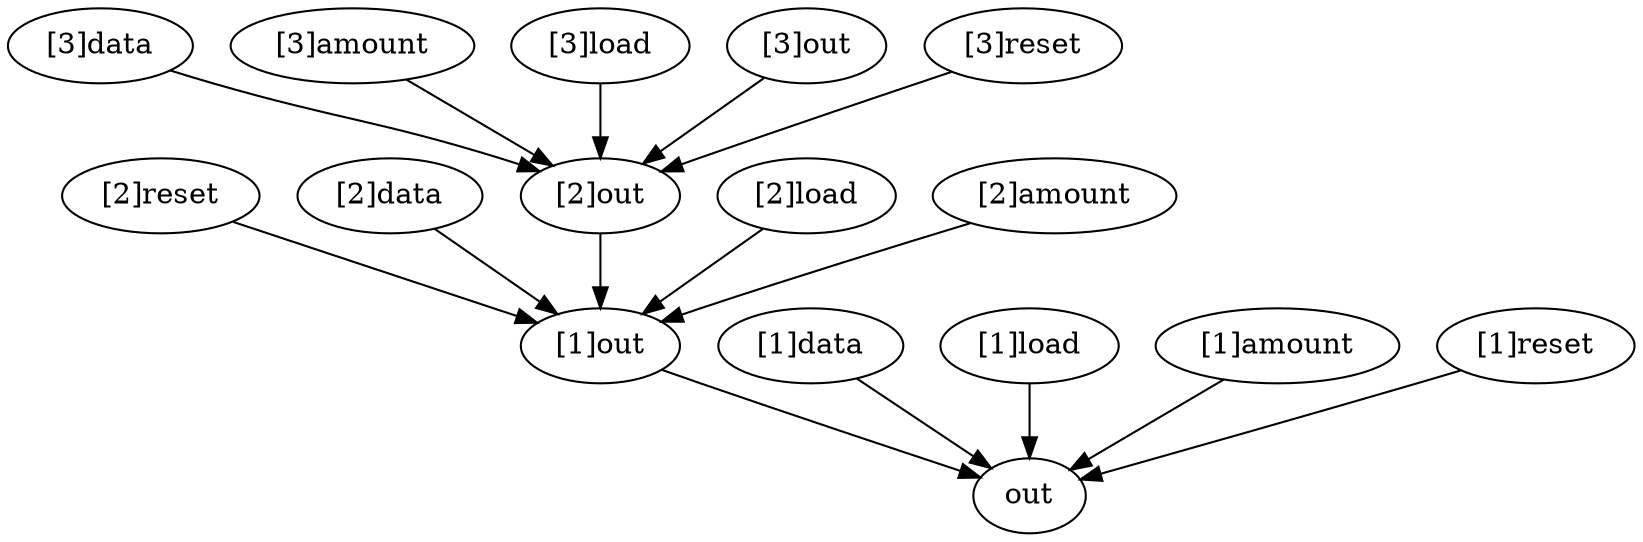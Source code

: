 strict digraph "" {
	"[2]reset"	[complexity=11,
		importance=2.5,
		rank=0.227272727273];
	"[1]out"	[complexity=10,
		importance=1.2,
		rank=0.12];
	"[2]reset" -> "[1]out";
	out	[complexity=5,
		importance=0.6,
		rank=0.12];
	"[1]out" -> out;
	"[2]data"	[complexity=15,
		importance=1.3,
		rank=0.0866666666667];
	"[2]data" -> "[1]out";
	"[3]data"	[complexity=20,
		importance=1.9,
		rank=0.095];
	"[2]out"	[complexity=15,
		importance=1.8,
		rank=0.12];
	"[3]data" -> "[2]out";
	"[1]data"	[complexity=10,
		importance=0.7,
		rank=0.07];
	"[1]data" -> out;
	"[3]amount"	[complexity=20,
		importance=1.9,
		rank=0.095];
	"[3]amount" -> "[2]out";
	"[3]load"	[complexity=20,
		importance=1.9,
		rank=0.095];
	"[3]load" -> "[2]out";
	"[1]load"	[complexity=10,
		importance=0.7,
		rank=0.07];
	"[1]load" -> out;
	"[2]out" -> "[1]out";
	"[2]load"	[complexity=15,
		importance=1.3,
		rank=0.0866666666667];
	"[2]load" -> "[1]out";
	"[1]amount"	[complexity=10,
		importance=0.7,
		rank=0.07];
	"[1]amount" -> out;
	"[2]amount"	[complexity=15,
		importance=1.3,
		rank=0.0866666666667];
	"[2]amount" -> "[1]out";
	"[1]reset"	[complexity=6,
		importance=1.3,
		rank=0.216666666667];
	"[1]reset" -> out;
	"[3]out"	[complexity=20,
		importance=2.4,
		rank=0.12];
	"[3]out" -> "[2]out";
	"[3]reset"	[complexity=16,
		importance=3.7,
		rank=0.23125];
	"[3]reset" -> "[2]out";
}
